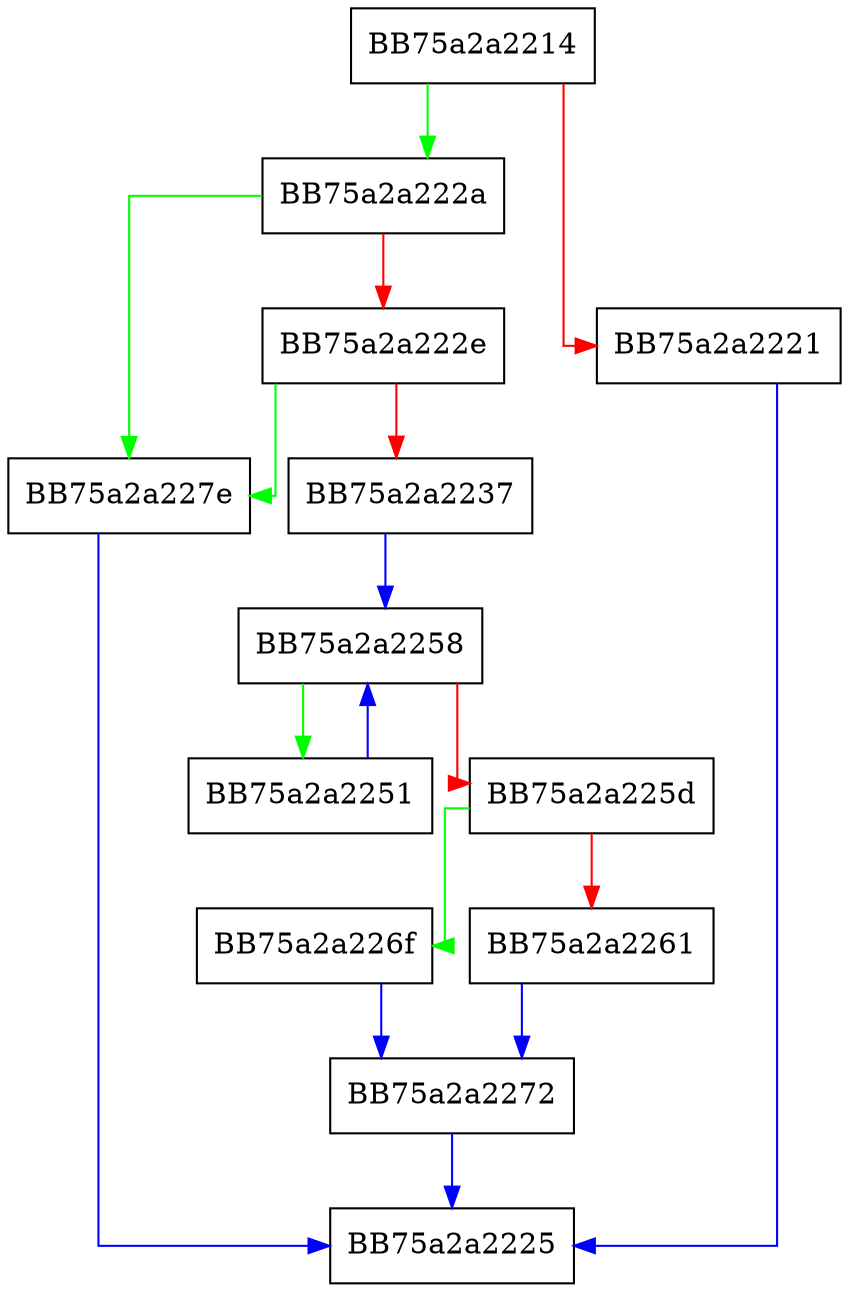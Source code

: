 digraph pagerFlushOnCommit {
  node [shape="box"];
  graph [splines=ortho];
  BB75a2a2214 -> BB75a2a222a [color="green"];
  BB75a2a2214 -> BB75a2a2221 [color="red"];
  BB75a2a2221 -> BB75a2a2225 [color="blue"];
  BB75a2a222a -> BB75a2a227e [color="green"];
  BB75a2a222a -> BB75a2a222e [color="red"];
  BB75a2a222e -> BB75a2a227e [color="green"];
  BB75a2a222e -> BB75a2a2237 [color="red"];
  BB75a2a2237 -> BB75a2a2258 [color="blue"];
  BB75a2a2251 -> BB75a2a2258 [color="blue"];
  BB75a2a2258 -> BB75a2a2251 [color="green"];
  BB75a2a2258 -> BB75a2a225d [color="red"];
  BB75a2a225d -> BB75a2a226f [color="green"];
  BB75a2a225d -> BB75a2a2261 [color="red"];
  BB75a2a2261 -> BB75a2a2272 [color="blue"];
  BB75a2a226f -> BB75a2a2272 [color="blue"];
  BB75a2a2272 -> BB75a2a2225 [color="blue"];
  BB75a2a227e -> BB75a2a2225 [color="blue"];
}